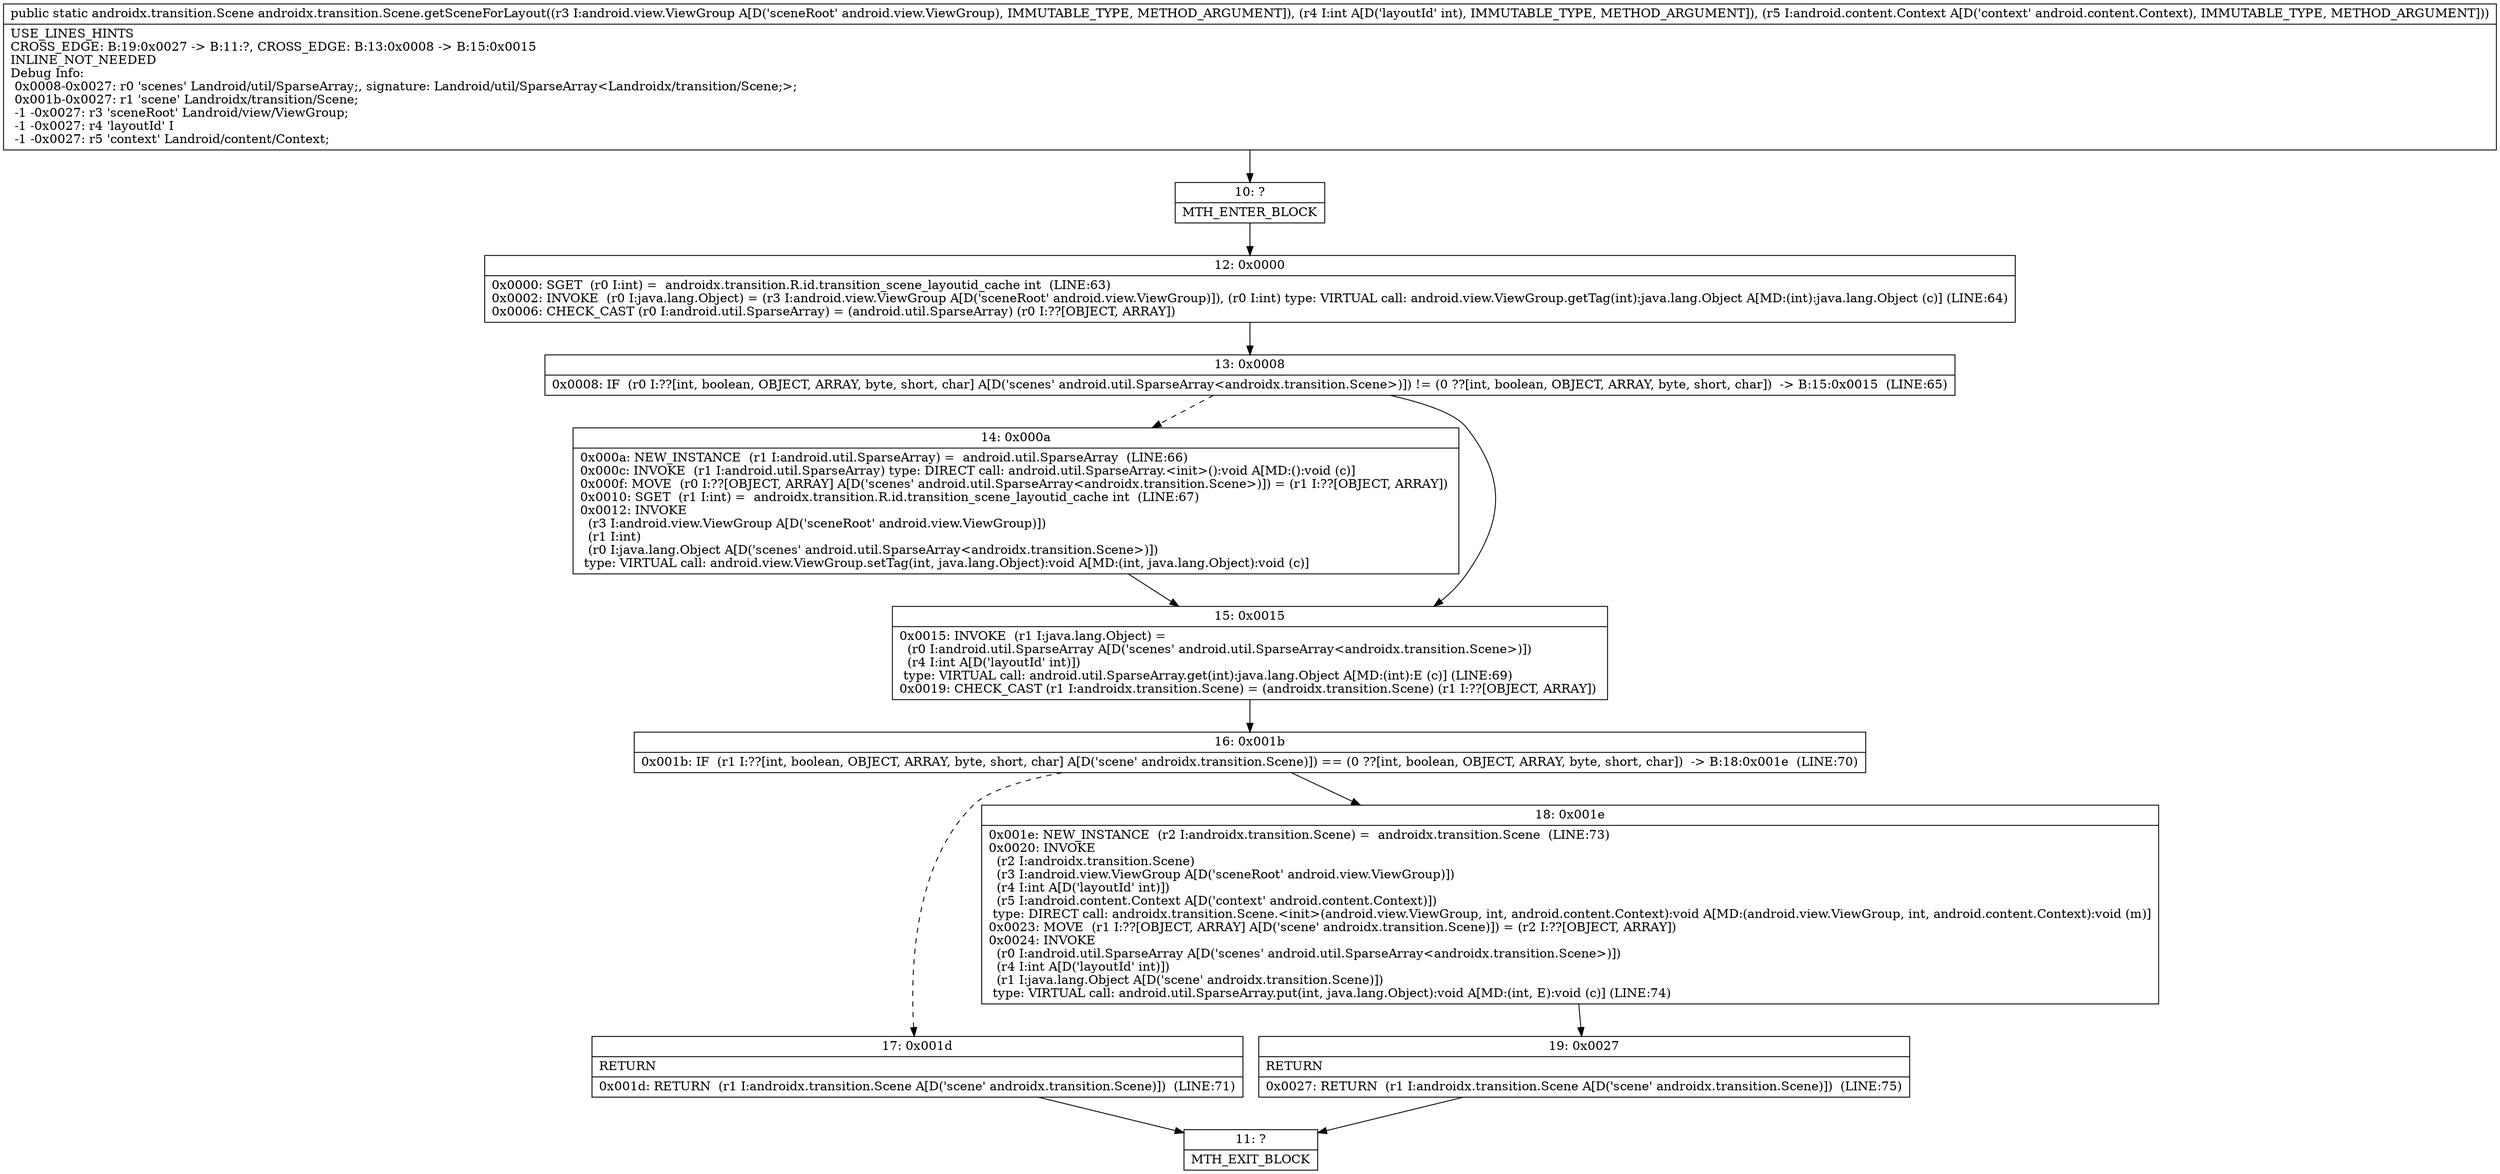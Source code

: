 digraph "CFG forandroidx.transition.Scene.getSceneForLayout(Landroid\/view\/ViewGroup;ILandroid\/content\/Context;)Landroidx\/transition\/Scene;" {
Node_10 [shape=record,label="{10\:\ ?|MTH_ENTER_BLOCK\l}"];
Node_12 [shape=record,label="{12\:\ 0x0000|0x0000: SGET  (r0 I:int) =  androidx.transition.R.id.transition_scene_layoutid_cache int  (LINE:63)\l0x0002: INVOKE  (r0 I:java.lang.Object) = (r3 I:android.view.ViewGroup A[D('sceneRoot' android.view.ViewGroup)]), (r0 I:int) type: VIRTUAL call: android.view.ViewGroup.getTag(int):java.lang.Object A[MD:(int):java.lang.Object (c)] (LINE:64)\l0x0006: CHECK_CAST (r0 I:android.util.SparseArray) = (android.util.SparseArray) (r0 I:??[OBJECT, ARRAY]) \l}"];
Node_13 [shape=record,label="{13\:\ 0x0008|0x0008: IF  (r0 I:??[int, boolean, OBJECT, ARRAY, byte, short, char] A[D('scenes' android.util.SparseArray\<androidx.transition.Scene\>)]) != (0 ??[int, boolean, OBJECT, ARRAY, byte, short, char])  \-\> B:15:0x0015  (LINE:65)\l}"];
Node_14 [shape=record,label="{14\:\ 0x000a|0x000a: NEW_INSTANCE  (r1 I:android.util.SparseArray) =  android.util.SparseArray  (LINE:66)\l0x000c: INVOKE  (r1 I:android.util.SparseArray) type: DIRECT call: android.util.SparseArray.\<init\>():void A[MD:():void (c)]\l0x000f: MOVE  (r0 I:??[OBJECT, ARRAY] A[D('scenes' android.util.SparseArray\<androidx.transition.Scene\>)]) = (r1 I:??[OBJECT, ARRAY]) \l0x0010: SGET  (r1 I:int) =  androidx.transition.R.id.transition_scene_layoutid_cache int  (LINE:67)\l0x0012: INVOKE  \l  (r3 I:android.view.ViewGroup A[D('sceneRoot' android.view.ViewGroup)])\l  (r1 I:int)\l  (r0 I:java.lang.Object A[D('scenes' android.util.SparseArray\<androidx.transition.Scene\>)])\l type: VIRTUAL call: android.view.ViewGroup.setTag(int, java.lang.Object):void A[MD:(int, java.lang.Object):void (c)]\l}"];
Node_15 [shape=record,label="{15\:\ 0x0015|0x0015: INVOKE  (r1 I:java.lang.Object) = \l  (r0 I:android.util.SparseArray A[D('scenes' android.util.SparseArray\<androidx.transition.Scene\>)])\l  (r4 I:int A[D('layoutId' int)])\l type: VIRTUAL call: android.util.SparseArray.get(int):java.lang.Object A[MD:(int):E (c)] (LINE:69)\l0x0019: CHECK_CAST (r1 I:androidx.transition.Scene) = (androidx.transition.Scene) (r1 I:??[OBJECT, ARRAY]) \l}"];
Node_16 [shape=record,label="{16\:\ 0x001b|0x001b: IF  (r1 I:??[int, boolean, OBJECT, ARRAY, byte, short, char] A[D('scene' androidx.transition.Scene)]) == (0 ??[int, boolean, OBJECT, ARRAY, byte, short, char])  \-\> B:18:0x001e  (LINE:70)\l}"];
Node_17 [shape=record,label="{17\:\ 0x001d|RETURN\l|0x001d: RETURN  (r1 I:androidx.transition.Scene A[D('scene' androidx.transition.Scene)])  (LINE:71)\l}"];
Node_11 [shape=record,label="{11\:\ ?|MTH_EXIT_BLOCK\l}"];
Node_18 [shape=record,label="{18\:\ 0x001e|0x001e: NEW_INSTANCE  (r2 I:androidx.transition.Scene) =  androidx.transition.Scene  (LINE:73)\l0x0020: INVOKE  \l  (r2 I:androidx.transition.Scene)\l  (r3 I:android.view.ViewGroup A[D('sceneRoot' android.view.ViewGroup)])\l  (r4 I:int A[D('layoutId' int)])\l  (r5 I:android.content.Context A[D('context' android.content.Context)])\l type: DIRECT call: androidx.transition.Scene.\<init\>(android.view.ViewGroup, int, android.content.Context):void A[MD:(android.view.ViewGroup, int, android.content.Context):void (m)]\l0x0023: MOVE  (r1 I:??[OBJECT, ARRAY] A[D('scene' androidx.transition.Scene)]) = (r2 I:??[OBJECT, ARRAY]) \l0x0024: INVOKE  \l  (r0 I:android.util.SparseArray A[D('scenes' android.util.SparseArray\<androidx.transition.Scene\>)])\l  (r4 I:int A[D('layoutId' int)])\l  (r1 I:java.lang.Object A[D('scene' androidx.transition.Scene)])\l type: VIRTUAL call: android.util.SparseArray.put(int, java.lang.Object):void A[MD:(int, E):void (c)] (LINE:74)\l}"];
Node_19 [shape=record,label="{19\:\ 0x0027|RETURN\l|0x0027: RETURN  (r1 I:androidx.transition.Scene A[D('scene' androidx.transition.Scene)])  (LINE:75)\l}"];
MethodNode[shape=record,label="{public static androidx.transition.Scene androidx.transition.Scene.getSceneForLayout((r3 I:android.view.ViewGroup A[D('sceneRoot' android.view.ViewGroup), IMMUTABLE_TYPE, METHOD_ARGUMENT]), (r4 I:int A[D('layoutId' int), IMMUTABLE_TYPE, METHOD_ARGUMENT]), (r5 I:android.content.Context A[D('context' android.content.Context), IMMUTABLE_TYPE, METHOD_ARGUMENT]))  | USE_LINES_HINTS\lCROSS_EDGE: B:19:0x0027 \-\> B:11:?, CROSS_EDGE: B:13:0x0008 \-\> B:15:0x0015\lINLINE_NOT_NEEDED\lDebug Info:\l  0x0008\-0x0027: r0 'scenes' Landroid\/util\/SparseArray;, signature: Landroid\/util\/SparseArray\<Landroidx\/transition\/Scene;\>;\l  0x001b\-0x0027: r1 'scene' Landroidx\/transition\/Scene;\l  \-1 \-0x0027: r3 'sceneRoot' Landroid\/view\/ViewGroup;\l  \-1 \-0x0027: r4 'layoutId' I\l  \-1 \-0x0027: r5 'context' Landroid\/content\/Context;\l}"];
MethodNode -> Node_10;Node_10 -> Node_12;
Node_12 -> Node_13;
Node_13 -> Node_14[style=dashed];
Node_13 -> Node_15;
Node_14 -> Node_15;
Node_15 -> Node_16;
Node_16 -> Node_17[style=dashed];
Node_16 -> Node_18;
Node_17 -> Node_11;
Node_18 -> Node_19;
Node_19 -> Node_11;
}

